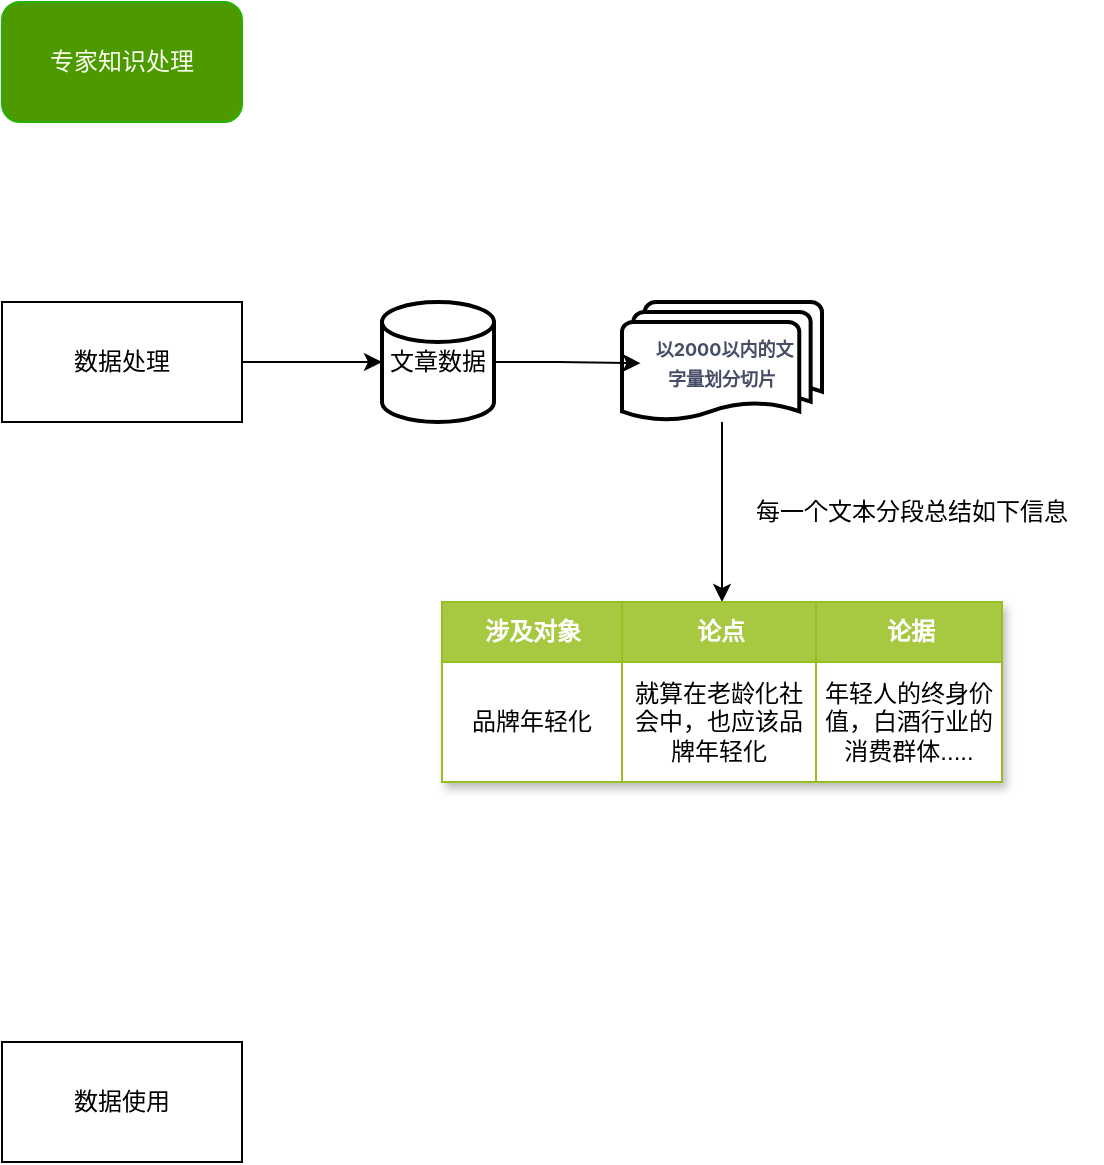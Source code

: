 <mxfile version="24.7.16">
  <diagram name="第 1 页" id="rRfKG4Y1uFe2FbcaGGD3">
    <mxGraphModel dx="1195" dy="615" grid="1" gridSize="10" guides="1" tooltips="1" connect="1" arrows="1" fold="1" page="1" pageScale="1" pageWidth="827" pageHeight="1169" math="0" shadow="0">
      <root>
        <mxCell id="0" />
        <mxCell id="1" parent="0" />
        <mxCell id="aiHj5P8NERkWDrNoBT0p-2" value="专家知识处理" style="rounded=1;whiteSpace=wrap;html=1;fillColor=#4D9900;strokeColor=#24B300;fontColor=#FBFFF0;fillStyle=solid;" vertex="1" parent="1">
          <mxGeometry x="180" y="50" width="120" height="60" as="geometry" />
        </mxCell>
        <mxCell id="aiHj5P8NERkWDrNoBT0p-3" value="数据处理" style="rounded=0;whiteSpace=wrap;html=1;" vertex="1" parent="1">
          <mxGeometry x="180" y="200" width="120" height="60" as="geometry" />
        </mxCell>
        <mxCell id="aiHj5P8NERkWDrNoBT0p-4" value="数据使用" style="rounded=0;whiteSpace=wrap;html=1;" vertex="1" parent="1">
          <mxGeometry x="180" y="570" width="120" height="60" as="geometry" />
        </mxCell>
        <mxCell id="aiHj5P8NERkWDrNoBT0p-47" style="edgeStyle=orthogonalEdgeStyle;rounded=0;orthogonalLoop=1;jettySize=auto;html=1;" edge="1" parent="1" source="aiHj5P8NERkWDrNoBT0p-5" target="aiHj5P8NERkWDrNoBT0p-27">
          <mxGeometry relative="1" as="geometry" />
        </mxCell>
        <mxCell id="aiHj5P8NERkWDrNoBT0p-5" value="&lt;span style=&quot;background-color: rgb(255, 255, 255); font-size: 9px;&quot;&gt;&lt;b&gt;&amp;nbsp;&lt;span style=&quot;color: rgb(71, 77, 102); font-family: Inter;&quot;&gt;以2000以内的文&lt;/span&gt;&lt;/b&gt;&lt;/span&gt;&lt;div&gt;&lt;span style=&quot;background-color: rgb(255, 255, 255); font-size: 9px;&quot;&gt;&lt;span style=&quot;color: rgb(71, 77, 102); font-family: Inter;&quot;&gt;&lt;b&gt;字量划分切片&lt;/b&gt;&lt;/span&gt;&lt;/span&gt;&lt;/div&gt;" style="strokeWidth=2;html=1;shape=mxgraph.flowchart.multi-document;whiteSpace=wrap;" vertex="1" parent="1">
          <mxGeometry x="490" y="200" width="100" height="60" as="geometry" />
        </mxCell>
        <mxCell id="aiHj5P8NERkWDrNoBT0p-6" value="文章数据" style="strokeWidth=2;html=1;shape=mxgraph.flowchart.database;whiteSpace=wrap;" vertex="1" parent="1">
          <mxGeometry x="370" y="200" width="56" height="60" as="geometry" />
        </mxCell>
        <mxCell id="aiHj5P8NERkWDrNoBT0p-7" style="edgeStyle=orthogonalEdgeStyle;rounded=0;orthogonalLoop=1;jettySize=auto;html=1;exitX=1;exitY=0.5;exitDx=0;exitDy=0;entryX=0;entryY=0.5;entryDx=0;entryDy=0;entryPerimeter=0;" edge="1" parent="1" source="aiHj5P8NERkWDrNoBT0p-3" target="aiHj5P8NERkWDrNoBT0p-6">
          <mxGeometry relative="1" as="geometry" />
        </mxCell>
        <mxCell id="aiHj5P8NERkWDrNoBT0p-8" style="edgeStyle=orthogonalEdgeStyle;rounded=0;orthogonalLoop=1;jettySize=auto;html=1;exitX=1;exitY=0.5;exitDx=0;exitDy=0;exitPerimeter=0;entryX=0.093;entryY=0.51;entryDx=0;entryDy=0;entryPerimeter=0;" edge="1" parent="1" source="aiHj5P8NERkWDrNoBT0p-6" target="aiHj5P8NERkWDrNoBT0p-5">
          <mxGeometry relative="1" as="geometry" />
        </mxCell>
        <mxCell id="aiHj5P8NERkWDrNoBT0p-26" value="Assets" style="childLayout=tableLayout;recursiveResize=0;strokeColor=#98bf21;fillColor=#A7C942;shadow=1;" vertex="1" parent="1">
          <mxGeometry x="400" y="350" width="280" height="90" as="geometry" />
        </mxCell>
        <mxCell id="aiHj5P8NERkWDrNoBT0p-27" style="shape=tableRow;horizontal=0;startSize=0;swimlaneHead=0;swimlaneBody=0;top=0;left=0;bottom=0;right=0;dropTarget=0;collapsible=0;recursiveResize=0;expand=0;fontStyle=0;strokeColor=inherit;fillColor=#ffffff;" vertex="1" parent="aiHj5P8NERkWDrNoBT0p-26">
          <mxGeometry width="280" height="30" as="geometry" />
        </mxCell>
        <mxCell id="aiHj5P8NERkWDrNoBT0p-28" value="涉及对象" style="connectable=0;recursiveResize=0;strokeColor=inherit;fillColor=#A7C942;align=center;fontStyle=1;fontColor=#FFFFFF;html=1;" vertex="1" parent="aiHj5P8NERkWDrNoBT0p-27">
          <mxGeometry width="90" height="30" as="geometry">
            <mxRectangle width="90" height="30" as="alternateBounds" />
          </mxGeometry>
        </mxCell>
        <mxCell id="aiHj5P8NERkWDrNoBT0p-29" value="论点" style="connectable=0;recursiveResize=0;strokeColor=inherit;fillColor=#A7C942;align=center;fontStyle=1;fontColor=#FFFFFF;html=1;" vertex="1" parent="aiHj5P8NERkWDrNoBT0p-27">
          <mxGeometry x="90" width="97" height="30" as="geometry">
            <mxRectangle width="97" height="30" as="alternateBounds" />
          </mxGeometry>
        </mxCell>
        <mxCell id="aiHj5P8NERkWDrNoBT0p-30" value="论据" style="connectable=0;recursiveResize=0;strokeColor=inherit;fillColor=#A7C942;align=center;fontStyle=1;fontColor=#FFFFFF;html=1;" vertex="1" parent="aiHj5P8NERkWDrNoBT0p-27">
          <mxGeometry x="187" width="93" height="30" as="geometry">
            <mxRectangle width="93" height="30" as="alternateBounds" />
          </mxGeometry>
        </mxCell>
        <mxCell id="aiHj5P8NERkWDrNoBT0p-31" value="" style="shape=tableRow;horizontal=0;startSize=0;swimlaneHead=0;swimlaneBody=0;top=0;left=0;bottom=0;right=0;dropTarget=0;collapsible=0;recursiveResize=0;expand=0;fontStyle=0;strokeColor=inherit;fillColor=#ffffff;" vertex="1" parent="aiHj5P8NERkWDrNoBT0p-26">
          <mxGeometry y="30" width="280" height="60" as="geometry" />
        </mxCell>
        <mxCell id="aiHj5P8NERkWDrNoBT0p-32" value="品牌年轻化" style="connectable=0;recursiveResize=0;strokeColor=inherit;fillColor=inherit;align=center;whiteSpace=wrap;html=1;" vertex="1" parent="aiHj5P8NERkWDrNoBT0p-31">
          <mxGeometry width="90" height="60" as="geometry">
            <mxRectangle width="90" height="60" as="alternateBounds" />
          </mxGeometry>
        </mxCell>
        <mxCell id="aiHj5P8NERkWDrNoBT0p-33" value="就算在老龄化社会中，也应该品牌年轻化" style="connectable=0;recursiveResize=0;strokeColor=inherit;fillColor=inherit;align=center;whiteSpace=wrap;html=1;" vertex="1" parent="aiHj5P8NERkWDrNoBT0p-31">
          <mxGeometry x="90" width="97" height="60" as="geometry">
            <mxRectangle width="97" height="60" as="alternateBounds" />
          </mxGeometry>
        </mxCell>
        <mxCell id="aiHj5P8NERkWDrNoBT0p-34" value="年轻人的终身价值，白酒行业的消费群体....." style="connectable=0;recursiveResize=0;strokeColor=inherit;fillColor=inherit;align=center;whiteSpace=wrap;html=1;" vertex="1" parent="aiHj5P8NERkWDrNoBT0p-31">
          <mxGeometry x="187" width="93" height="60" as="geometry">
            <mxRectangle width="93" height="60" as="alternateBounds" />
          </mxGeometry>
        </mxCell>
        <mxCell id="aiHj5P8NERkWDrNoBT0p-48" value="每一个文本分段总结如下信息" style="text;html=1;align=center;verticalAlign=middle;whiteSpace=wrap;rounded=0;" vertex="1" parent="1">
          <mxGeometry x="540" y="290" width="190" height="30" as="geometry" />
        </mxCell>
      </root>
    </mxGraphModel>
  </diagram>
</mxfile>
